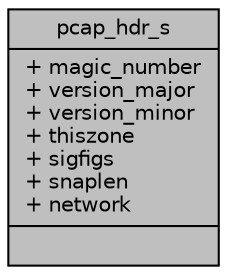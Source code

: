 digraph "pcap_hdr_s"
{
 // LATEX_PDF_SIZE
  edge [fontname="Helvetica",fontsize="10",labelfontname="Helvetica",labelfontsize="10"];
  node [fontname="Helvetica",fontsize="10",shape=record];
  Node1 [label="{pcap_hdr_s\n|+ magic_number\l+ version_major\l+ version_minor\l+ thiszone\l+ sigfigs\l+ snaplen\l+ network\l|}",height=0.2,width=0.4,color="black", fillcolor="grey75", style="filled", fontcolor="black",tooltip=" "];
}
